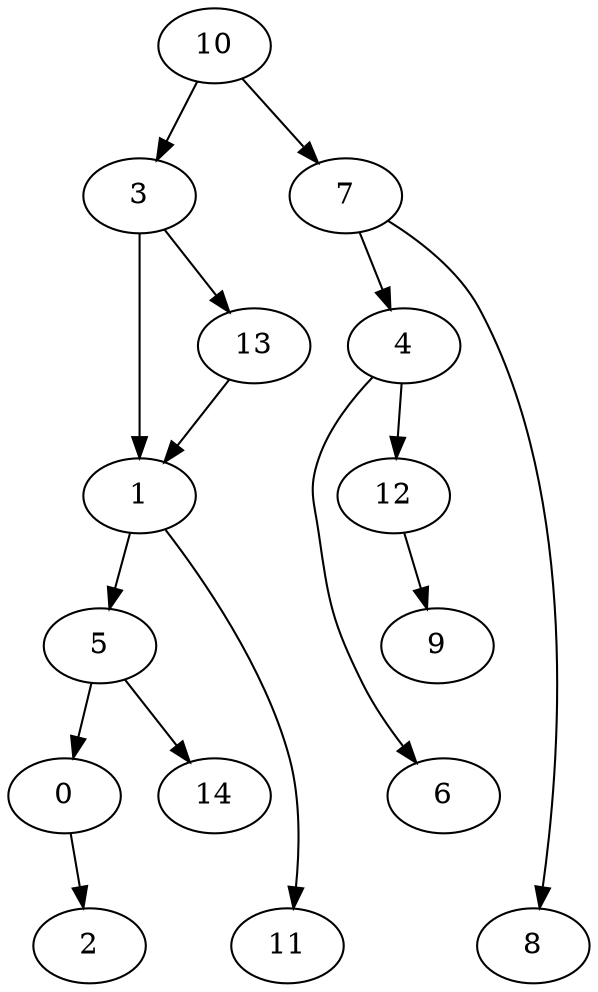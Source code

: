 digraph G {
    0;
    2;
    1;
    5;
    11;
    14;
    3;
    13;
    4;
    6;
    12;
    9;
    7;
    8;
    10;
    0 -> 2 [weight=0];
    1 -> 5 [weight=0];
    1 -> 11 [weight=0];
    5 -> 0 [weight=0];
    5 -> 14 [weight=0];
    3 -> 1 [weight=1];
    3 -> 13 [weight=0];
    13 -> 1 [weight=0];
    4 -> 6 [weight=0];
    4 -> 12 [weight=0];
    12 -> 9 [weight=0];
    7 -> 4 [weight=0];
    7 -> 8 [weight=0];
    10 -> 3 [weight=0];
    10 -> 7 [weight=0];
}
